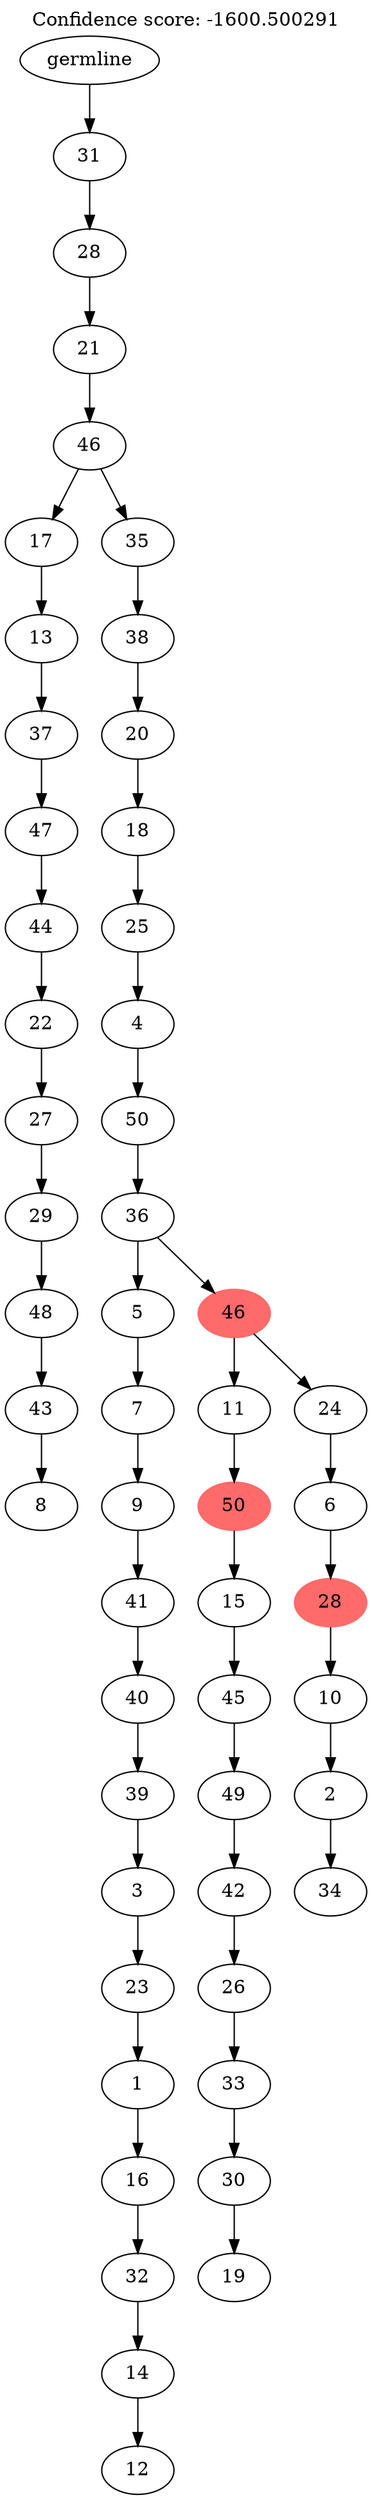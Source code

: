 digraph g {
	"52" -> "53";
	"53" [label="8"];
	"51" -> "52";
	"52" [label="43"];
	"50" -> "51";
	"51" [label="48"];
	"49" -> "50";
	"50" [label="29"];
	"48" -> "49";
	"49" [label="27"];
	"47" -> "48";
	"48" [label="22"];
	"46" -> "47";
	"47" [label="44"];
	"45" -> "46";
	"46" [label="47"];
	"44" -> "45";
	"45" [label="37"];
	"43" -> "44";
	"44" [label="13"];
	"41" -> "42";
	"42" [label="12"];
	"40" -> "41";
	"41" [label="14"];
	"39" -> "40";
	"40" [label="32"];
	"38" -> "39";
	"39" [label="16"];
	"37" -> "38";
	"38" [label="1"];
	"36" -> "37";
	"37" [label="23"];
	"35" -> "36";
	"36" [label="3"];
	"34" -> "35";
	"35" [label="39"];
	"33" -> "34";
	"34" [label="40"];
	"32" -> "33";
	"33" [label="41"];
	"31" -> "32";
	"32" [label="9"];
	"30" -> "31";
	"31" [label="7"];
	"28" -> "29";
	"29" [label="19"];
	"27" -> "28";
	"28" [label="30"];
	"26" -> "27";
	"27" [label="33"];
	"25" -> "26";
	"26" [label="26"];
	"24" -> "25";
	"25" [label="42"];
	"23" -> "24";
	"24" [label="49"];
	"22" -> "23";
	"23" [label="45"];
	"21" -> "22";
	"22" [label="15"];
	"20" -> "21";
	"21" [color=indianred1, style=filled, label="50"];
	"18" -> "19";
	"19" [label="34"];
	"17" -> "18";
	"18" [label="2"];
	"16" -> "17";
	"17" [label="10"];
	"15" -> "16";
	"16" [color=indianred1, style=filled, label="28"];
	"14" -> "15";
	"15" [label="6"];
	"13" -> "14";
	"14" [label="24"];
	"13" -> "20";
	"20" [label="11"];
	"12" -> "13";
	"13" [color=indianred1, style=filled, label="46"];
	"12" -> "30";
	"30" [label="5"];
	"11" -> "12";
	"12" [label="36"];
	"10" -> "11";
	"11" [label="50"];
	"9" -> "10";
	"10" [label="4"];
	"8" -> "9";
	"9" [label="25"];
	"7" -> "8";
	"8" [label="18"];
	"6" -> "7";
	"7" [label="20"];
	"5" -> "6";
	"6" [label="38"];
	"4" -> "5";
	"5" [label="35"];
	"4" -> "43";
	"43" [label="17"];
	"3" -> "4";
	"4" [label="46"];
	"2" -> "3";
	"3" [label="21"];
	"1" -> "2";
	"2" [label="28"];
	"0" -> "1";
	"1" [label="31"];
	"0" [label="germline"];
	labelloc="t";
	label="Confidence score: -1600.500291";
}
